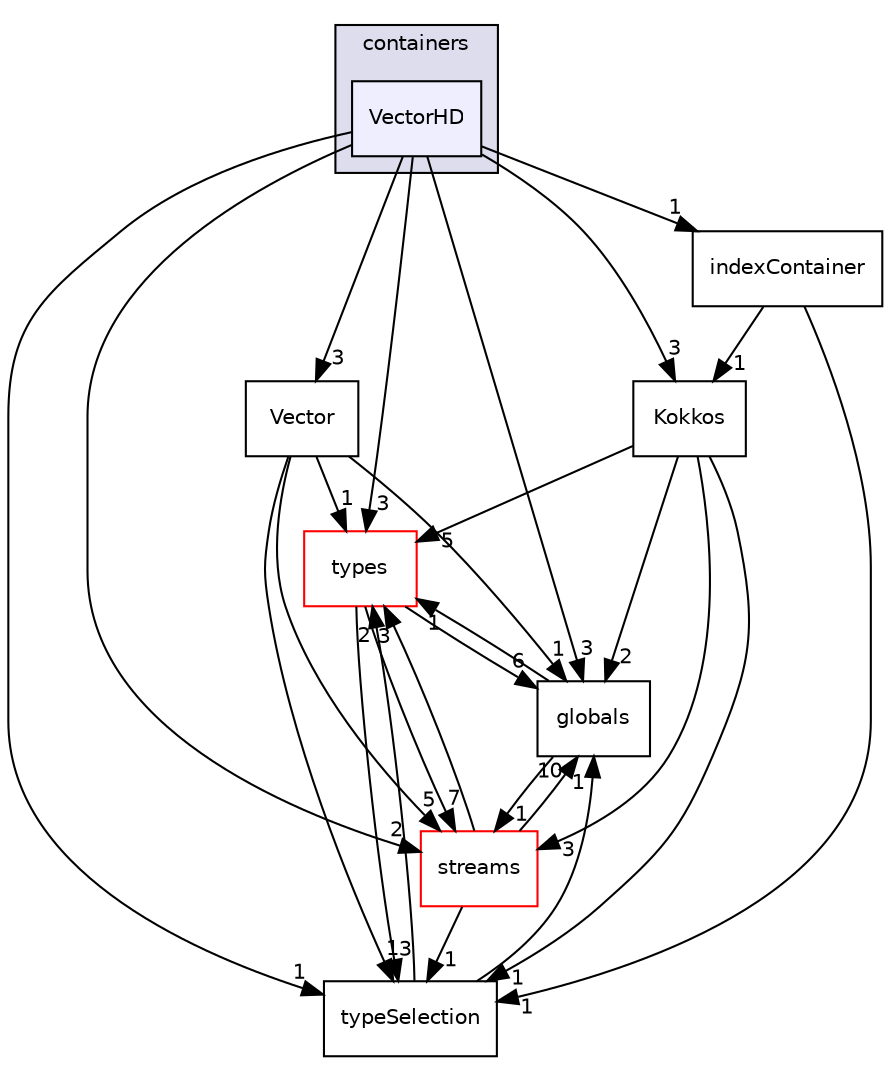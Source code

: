 digraph "src/phasicFlow/containers/VectorHD" {
  compound=true
  node [ fontsize="10", fontname="Helvetica"];
  edge [ labelfontsize="10", labelfontname="Helvetica"];
  subgraph clusterdir_74a3bd5d559eb2469f344a26dc365ad0 {
    graph [ bgcolor="#ddddee", pencolor="black", label="containers" fontname="Helvetica", fontsize="10", URL="dir_74a3bd5d559eb2469f344a26dc365ad0.html"]
  dir_6e5937d7e5e1e467a126da306e3d0a5a [shape=box, label="VectorHD", style="filled", fillcolor="#eeeeff", pencolor="black", URL="dir_6e5937d7e5e1e467a126da306e3d0a5a.html"];
  }
  dir_c06362741ee20f2df47d4d66ada3d48c [shape=box label="Vector" URL="dir_c06362741ee20f2df47d4d66ada3d48c.html"];
  dir_e8baec020e471dff3bc06b812491e6c5 [shape=box label="types" fillcolor="white" style="filled" color="red" URL="dir_e8baec020e471dff3bc06b812491e6c5.html"];
  dir_4ba40f743b25b1ba6f4eed9e1d9172d6 [shape=box label="indexContainer" URL="dir_4ba40f743b25b1ba6f4eed9e1d9172d6.html"];
  dir_5f6559faa080c0b07ec2a71fd7e912fc [shape=box label="globals" URL="dir_5f6559faa080c0b07ec2a71fd7e912fc.html"];
  dir_b13948a90891cb8a59f39ab8c50a8102 [shape=box label="streams" fillcolor="white" style="filled" color="red" URL="dir_b13948a90891cb8a59f39ab8c50a8102.html"];
  dir_9522ed5fbd948bd0f422a9c3c511773e [shape=box label="Kokkos" URL="dir_9522ed5fbd948bd0f422a9c3c511773e.html"];
  dir_4419dd78bee2bde1362d842a02bd0463 [shape=box label="typeSelection" URL="dir_4419dd78bee2bde1362d842a02bd0463.html"];
  dir_c06362741ee20f2df47d4d66ada3d48c->dir_e8baec020e471dff3bc06b812491e6c5 [headlabel="1", labeldistance=1.5 headhref="dir_000109_000175.html"];
  dir_c06362741ee20f2df47d4d66ada3d48c->dir_5f6559faa080c0b07ec2a71fd7e912fc [headlabel="1", labeldistance=1.5 headhref="dir_000109_000117.html"];
  dir_c06362741ee20f2df47d4d66ada3d48c->dir_b13948a90891cb8a59f39ab8c50a8102 [headlabel="5", labeldistance=1.5 headhref="dir_000109_000131.html"];
  dir_c06362741ee20f2df47d4d66ada3d48c->dir_4419dd78bee2bde1362d842a02bd0463 [headlabel="1", labeldistance=1.5 headhref="dir_000109_000179.html"];
  dir_e8baec020e471dff3bc06b812491e6c5->dir_5f6559faa080c0b07ec2a71fd7e912fc [headlabel="6", labeldistance=1.5 headhref="dir_000175_000117.html"];
  dir_e8baec020e471dff3bc06b812491e6c5->dir_b13948a90891cb8a59f39ab8c50a8102 [headlabel="7", labeldistance=1.5 headhref="dir_000175_000131.html"];
  dir_e8baec020e471dff3bc06b812491e6c5->dir_4419dd78bee2bde1362d842a02bd0463 [headlabel="3", labeldistance=1.5 headhref="dir_000175_000179.html"];
  dir_4ba40f743b25b1ba6f4eed9e1d9172d6->dir_9522ed5fbd948bd0f422a9c3c511773e [headlabel="1", labeldistance=1.5 headhref="dir_000087_000118.html"];
  dir_4ba40f743b25b1ba6f4eed9e1d9172d6->dir_4419dd78bee2bde1362d842a02bd0463 [headlabel="1", labeldistance=1.5 headhref="dir_000087_000179.html"];
  dir_5f6559faa080c0b07ec2a71fd7e912fc->dir_e8baec020e471dff3bc06b812491e6c5 [headlabel="1", labeldistance=1.5 headhref="dir_000117_000175.html"];
  dir_5f6559faa080c0b07ec2a71fd7e912fc->dir_b13948a90891cb8a59f39ab8c50a8102 [headlabel="1", labeldistance=1.5 headhref="dir_000117_000131.html"];
  dir_b13948a90891cb8a59f39ab8c50a8102->dir_e8baec020e471dff3bc06b812491e6c5 [headlabel="3", labeldistance=1.5 headhref="dir_000131_000175.html"];
  dir_b13948a90891cb8a59f39ab8c50a8102->dir_5f6559faa080c0b07ec2a71fd7e912fc [headlabel="10", labeldistance=1.5 headhref="dir_000131_000117.html"];
  dir_b13948a90891cb8a59f39ab8c50a8102->dir_4419dd78bee2bde1362d842a02bd0463 [headlabel="1", labeldistance=1.5 headhref="dir_000131_000179.html"];
  dir_9522ed5fbd948bd0f422a9c3c511773e->dir_e8baec020e471dff3bc06b812491e6c5 [headlabel="5", labeldistance=1.5 headhref="dir_000118_000175.html"];
  dir_9522ed5fbd948bd0f422a9c3c511773e->dir_5f6559faa080c0b07ec2a71fd7e912fc [headlabel="2", labeldistance=1.5 headhref="dir_000118_000117.html"];
  dir_9522ed5fbd948bd0f422a9c3c511773e->dir_b13948a90891cb8a59f39ab8c50a8102 [headlabel="3", labeldistance=1.5 headhref="dir_000118_000131.html"];
  dir_9522ed5fbd948bd0f422a9c3c511773e->dir_4419dd78bee2bde1362d842a02bd0463 [headlabel="1", labeldistance=1.5 headhref="dir_000118_000179.html"];
  dir_4419dd78bee2bde1362d842a02bd0463->dir_e8baec020e471dff3bc06b812491e6c5 [headlabel="2", labeldistance=1.5 headhref="dir_000179_000175.html"];
  dir_4419dd78bee2bde1362d842a02bd0463->dir_5f6559faa080c0b07ec2a71fd7e912fc [headlabel="1", labeldistance=1.5 headhref="dir_000179_000117.html"];
  dir_6e5937d7e5e1e467a126da306e3d0a5a->dir_c06362741ee20f2df47d4d66ada3d48c [headlabel="3", labeldistance=1.5 headhref="dir_000110_000109.html"];
  dir_6e5937d7e5e1e467a126da306e3d0a5a->dir_e8baec020e471dff3bc06b812491e6c5 [headlabel="3", labeldistance=1.5 headhref="dir_000110_000175.html"];
  dir_6e5937d7e5e1e467a126da306e3d0a5a->dir_4ba40f743b25b1ba6f4eed9e1d9172d6 [headlabel="1", labeldistance=1.5 headhref="dir_000110_000087.html"];
  dir_6e5937d7e5e1e467a126da306e3d0a5a->dir_5f6559faa080c0b07ec2a71fd7e912fc [headlabel="3", labeldistance=1.5 headhref="dir_000110_000117.html"];
  dir_6e5937d7e5e1e467a126da306e3d0a5a->dir_b13948a90891cb8a59f39ab8c50a8102 [headlabel="2", labeldistance=1.5 headhref="dir_000110_000131.html"];
  dir_6e5937d7e5e1e467a126da306e3d0a5a->dir_9522ed5fbd948bd0f422a9c3c511773e [headlabel="3", labeldistance=1.5 headhref="dir_000110_000118.html"];
  dir_6e5937d7e5e1e467a126da306e3d0a5a->dir_4419dd78bee2bde1362d842a02bd0463 [headlabel="1", labeldistance=1.5 headhref="dir_000110_000179.html"];
}
